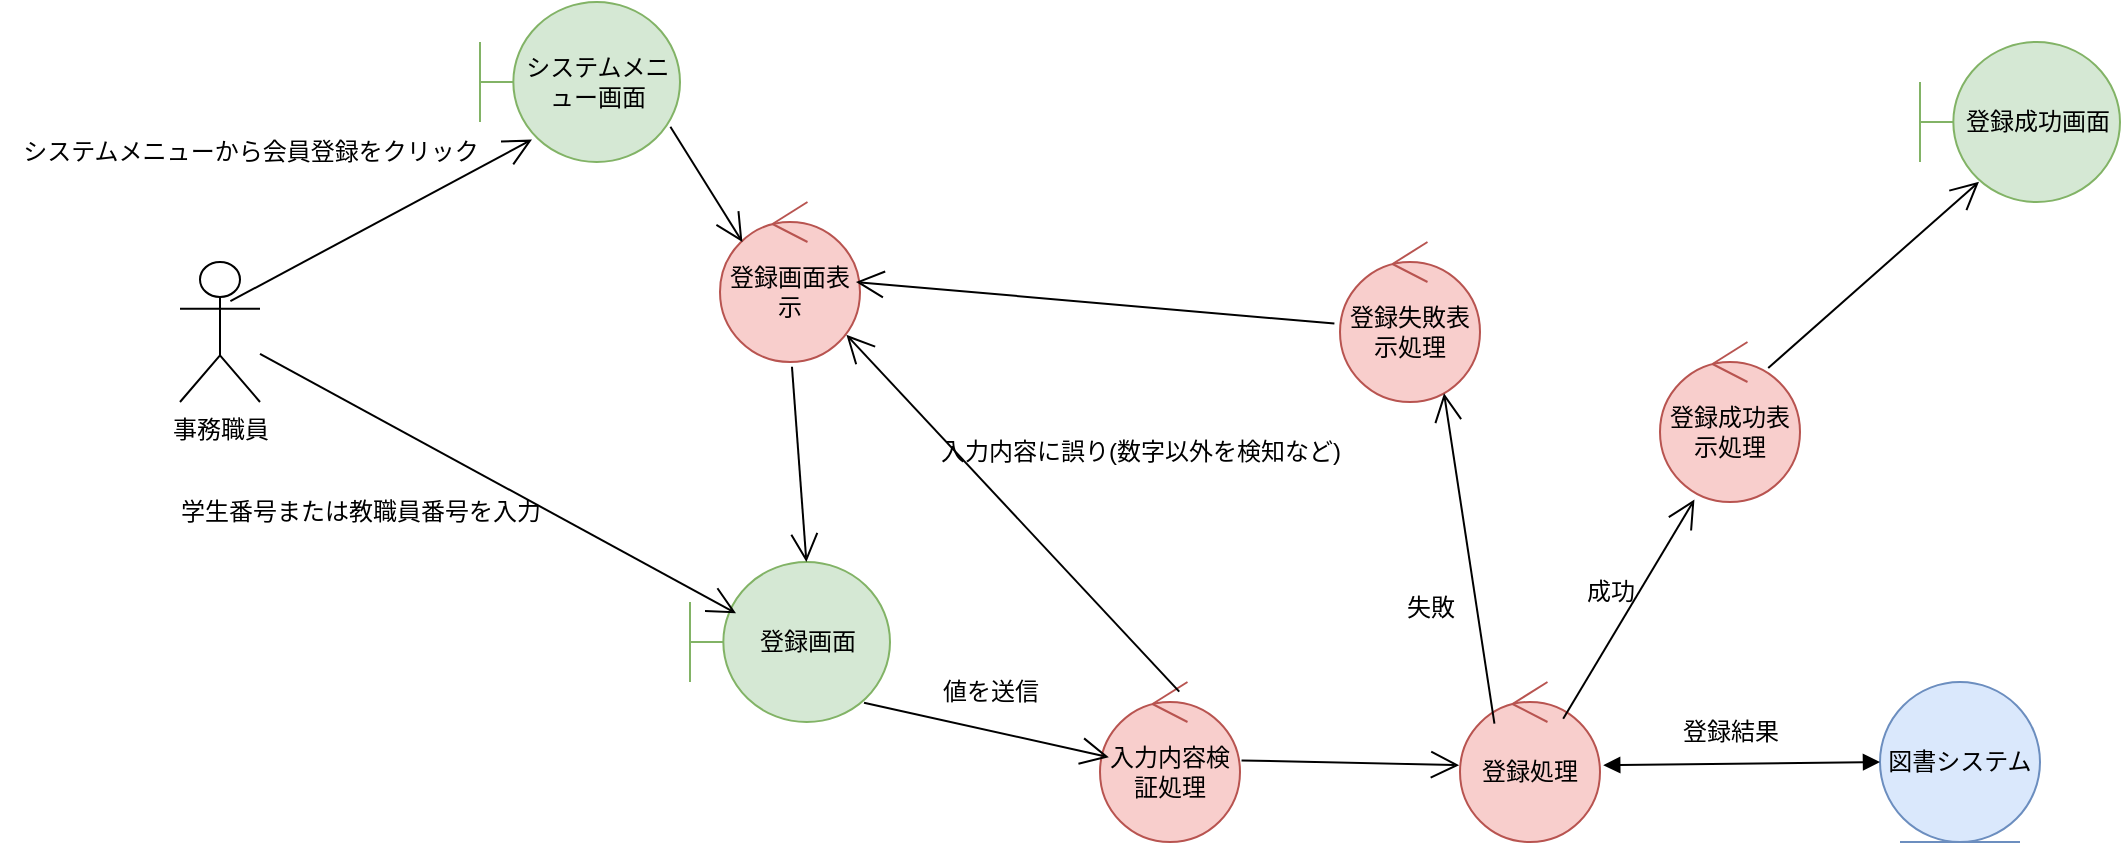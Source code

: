 <mxfile version="28.2.3">
  <diagram name="ページ1" id="J7TG5u-xjuHJJes_AuBO">
    <mxGraphModel dx="1216" dy="671" grid="1" gridSize="10" guides="1" tooltips="1" connect="1" arrows="1" fold="1" page="1" pageScale="1" pageWidth="827" pageHeight="1169" math="0" shadow="0">
      <root>
        <mxCell id="0" />
        <mxCell id="1" parent="0" />
        <mxCell id="jG-xPbcKmgWNk0eKFv7Z-1" value="事務職員" style="shape=umlActor;verticalLabelPosition=bottom;verticalAlign=top;html=1;" vertex="1" parent="1">
          <mxGeometry x="100" y="220" width="40" height="70" as="geometry" />
        </mxCell>
        <mxCell id="jG-xPbcKmgWNk0eKFv7Z-2" value="システムメニュー画面" style="shape=umlBoundary;whiteSpace=wrap;html=1;fillColor=#d5e8d4;strokeColor=#82b366;" vertex="1" parent="1">
          <mxGeometry x="250" y="90" width="100" height="80" as="geometry" />
        </mxCell>
        <mxCell id="jG-xPbcKmgWNk0eKFv7Z-3" value="図書システム" style="ellipse;shape=umlEntity;whiteSpace=wrap;html=1;fillColor=#dae8fc;strokeColor=#6c8ebf;" vertex="1" parent="1">
          <mxGeometry x="950" y="430" width="80" height="80" as="geometry" />
        </mxCell>
        <mxCell id="jG-xPbcKmgWNk0eKFv7Z-4" value="登録画面表示" style="ellipse;shape=umlControl;whiteSpace=wrap;html=1;fillColor=#f8cecc;strokeColor=#b85450;" vertex="1" parent="1">
          <mxGeometry x="370" y="190" width="70" height="80" as="geometry" />
        </mxCell>
        <mxCell id="jG-xPbcKmgWNk0eKFv7Z-6" value="" style="endArrow=open;endFill=1;endSize=12;html=1;rounded=0;exitX=0.63;exitY=0.28;exitDx=0;exitDy=0;exitPerimeter=0;entryX=0.26;entryY=0.86;entryDx=0;entryDy=0;entryPerimeter=0;" edge="1" parent="1" source="jG-xPbcKmgWNk0eKFv7Z-1" target="jG-xPbcKmgWNk0eKFv7Z-2">
          <mxGeometry width="160" relative="1" as="geometry">
            <mxPoint x="330" y="300" as="sourcePoint" />
            <mxPoint x="490" y="300" as="targetPoint" />
          </mxGeometry>
        </mxCell>
        <mxCell id="jG-xPbcKmgWNk0eKFv7Z-7" value="システムメニューから会員登録をクリック" style="text;html=1;align=center;verticalAlign=middle;resizable=0;points=[];autosize=1;strokeColor=none;fillColor=none;" vertex="1" parent="1">
          <mxGeometry x="10" y="150" width="250" height="30" as="geometry" />
        </mxCell>
        <mxCell id="jG-xPbcKmgWNk0eKFv7Z-8" value="" style="endArrow=open;endFill=1;endSize=12;html=1;rounded=0;exitX=0.952;exitY=0.78;exitDx=0;exitDy=0;exitPerimeter=0;entryX=0.16;entryY=0.25;entryDx=0;entryDy=0;entryPerimeter=0;" edge="1" parent="1" source="jG-xPbcKmgWNk0eKFv7Z-2" target="jG-xPbcKmgWNk0eKFv7Z-4">
          <mxGeometry width="160" relative="1" as="geometry">
            <mxPoint x="370" y="381" as="sourcePoint" />
            <mxPoint x="521" y="300" as="targetPoint" />
          </mxGeometry>
        </mxCell>
        <mxCell id="jG-xPbcKmgWNk0eKFv7Z-9" value="登録画面" style="shape=umlBoundary;whiteSpace=wrap;html=1;fillColor=#d5e8d4;strokeColor=#82b366;" vertex="1" parent="1">
          <mxGeometry x="355" y="370" width="100" height="80" as="geometry" />
        </mxCell>
        <mxCell id="jG-xPbcKmgWNk0eKFv7Z-10" value="" style="endArrow=open;endFill=1;endSize=12;html=1;rounded=0;exitX=0.514;exitY=1.03;exitDx=0;exitDy=0;exitPerimeter=0;entryX=0.582;entryY=0;entryDx=0;entryDy=0;entryPerimeter=0;" edge="1" parent="1" source="jG-xPbcKmgWNk0eKFv7Z-4" target="jG-xPbcKmgWNk0eKFv7Z-9">
          <mxGeometry width="160" relative="1" as="geometry">
            <mxPoint x="430" y="360" as="sourcePoint" />
            <mxPoint x="546" y="438" as="targetPoint" />
          </mxGeometry>
        </mxCell>
        <mxCell id="jG-xPbcKmgWNk0eKFv7Z-11" value="" style="endArrow=open;endFill=1;endSize=12;html=1;rounded=0;entryX=0.23;entryY=0.32;entryDx=0;entryDy=0;entryPerimeter=0;" edge="1" parent="1" source="jG-xPbcKmgWNk0eKFv7Z-1" target="jG-xPbcKmgWNk0eKFv7Z-9">
          <mxGeometry width="160" relative="1" as="geometry">
            <mxPoint x="200" y="460" as="sourcePoint" />
            <mxPoint x="316" y="538" as="targetPoint" />
          </mxGeometry>
        </mxCell>
        <mxCell id="jG-xPbcKmgWNk0eKFv7Z-12" value="学生番号または教職員番号を入力" style="text;html=1;align=center;verticalAlign=middle;resizable=0;points=[];autosize=1;strokeColor=none;fillColor=none;" vertex="1" parent="1">
          <mxGeometry x="90" y="330" width="200" height="30" as="geometry" />
        </mxCell>
        <mxCell id="jG-xPbcKmgWNk0eKFv7Z-14" value="入力内容検証処理" style="ellipse;shape=umlControl;whiteSpace=wrap;html=1;fillColor=#f8cecc;strokeColor=#b85450;" vertex="1" parent="1">
          <mxGeometry x="560" y="430" width="70" height="80" as="geometry" />
        </mxCell>
        <mxCell id="jG-xPbcKmgWNk0eKFv7Z-15" value="" style="endArrow=open;endFill=1;endSize=12;html=1;rounded=0;exitX=0.87;exitY=0.88;exitDx=0;exitDy=0;exitPerimeter=0;entryX=0.063;entryY=0.47;entryDx=0;entryDy=0;entryPerimeter=0;" edge="1" parent="1" source="jG-xPbcKmgWNk0eKFv7Z-9" target="jG-xPbcKmgWNk0eKFv7Z-14">
          <mxGeometry width="160" relative="1" as="geometry">
            <mxPoint x="380" y="570" as="sourcePoint" />
            <mxPoint x="387" y="668" as="targetPoint" />
          </mxGeometry>
        </mxCell>
        <mxCell id="jG-xPbcKmgWNk0eKFv7Z-16" value="値を送信" style="text;html=1;align=center;verticalAlign=middle;resizable=0;points=[];autosize=1;strokeColor=none;fillColor=none;" vertex="1" parent="1">
          <mxGeometry x="470" y="420" width="70" height="30" as="geometry" />
        </mxCell>
        <mxCell id="jG-xPbcKmgWNk0eKFv7Z-17" value="" style="endArrow=open;endFill=1;endSize=12;html=1;rounded=0;exitX=0.566;exitY=0.06;exitDx=0;exitDy=0;exitPerimeter=0;entryX=0.903;entryY=0.83;entryDx=0;entryDy=0;entryPerimeter=0;" edge="1" parent="1" source="jG-xPbcKmgWNk0eKFv7Z-14" target="jG-xPbcKmgWNk0eKFv7Z-4">
          <mxGeometry width="160" relative="1" as="geometry">
            <mxPoint x="490" y="560" as="sourcePoint" />
            <mxPoint x="612" y="588" as="targetPoint" />
            <Array as="points" />
          </mxGeometry>
        </mxCell>
        <mxCell id="jG-xPbcKmgWNk0eKFv7Z-18" value="入力内容に誤り(数字以外を検知など)" style="text;html=1;align=center;verticalAlign=middle;resizable=0;points=[];autosize=1;strokeColor=none;fillColor=none;" vertex="1" parent="1">
          <mxGeometry x="470" y="300" width="220" height="30" as="geometry" />
        </mxCell>
        <mxCell id="jG-xPbcKmgWNk0eKFv7Z-19" value="" style="endArrow=open;endFill=1;endSize=12;html=1;rounded=0;exitX=1.011;exitY=0.49;exitDx=0;exitDy=0;exitPerimeter=0;entryX=-0.006;entryY=0.52;entryDx=0;entryDy=0;entryPerimeter=0;" edge="1" parent="1" source="jG-xPbcKmgWNk0eKFv7Z-14" target="jG-xPbcKmgWNk0eKFv7Z-20">
          <mxGeometry width="160" relative="1" as="geometry">
            <mxPoint x="700" y="390" as="sourcePoint" />
            <mxPoint x="760" y="390" as="targetPoint" />
          </mxGeometry>
        </mxCell>
        <mxCell id="jG-xPbcKmgWNk0eKFv7Z-20" value="登録処理" style="ellipse;shape=umlControl;whiteSpace=wrap;html=1;fillColor=#f8cecc;strokeColor=#b85450;" vertex="1" parent="1">
          <mxGeometry x="740" y="430" width="70" height="80" as="geometry" />
        </mxCell>
        <mxCell id="jG-xPbcKmgWNk0eKFv7Z-22" value="" style="endArrow=block;startArrow=block;endFill=1;startFill=1;html=1;rounded=0;entryX=0;entryY=0.5;entryDx=0;entryDy=0;exitX=1.023;exitY=0.52;exitDx=0;exitDy=0;exitPerimeter=0;" edge="1" parent="1" source="jG-xPbcKmgWNk0eKFv7Z-20" target="jG-xPbcKmgWNk0eKFv7Z-3">
          <mxGeometry width="160" relative="1" as="geometry">
            <mxPoint x="630" y="330" as="sourcePoint" />
            <mxPoint x="790" y="330" as="targetPoint" />
          </mxGeometry>
        </mxCell>
        <mxCell id="jG-xPbcKmgWNk0eKFv7Z-23" value="登録結果" style="text;html=1;align=center;verticalAlign=middle;resizable=0;points=[];autosize=1;strokeColor=none;fillColor=none;" vertex="1" parent="1">
          <mxGeometry x="840" y="440" width="70" height="30" as="geometry" />
        </mxCell>
        <mxCell id="jG-xPbcKmgWNk0eKFv7Z-24" value="登録成功表示処理" style="ellipse;shape=umlControl;whiteSpace=wrap;html=1;fillColor=#f8cecc;strokeColor=#b85450;" vertex="1" parent="1">
          <mxGeometry x="840" y="260" width="70" height="80" as="geometry" />
        </mxCell>
        <mxCell id="jG-xPbcKmgWNk0eKFv7Z-25" value="" style="endArrow=open;endFill=1;endSize=12;html=1;rounded=0;exitX=0.737;exitY=0.23;exitDx=0;exitDy=0;exitPerimeter=0;entryX=0.246;entryY=0.985;entryDx=0;entryDy=0;entryPerimeter=0;" edge="1" parent="1" source="jG-xPbcKmgWNk0eKFv7Z-20" target="jG-xPbcKmgWNk0eKFv7Z-24">
          <mxGeometry width="160" relative="1" as="geometry">
            <mxPoint x="720" y="360" as="sourcePoint" />
            <mxPoint x="829" y="363" as="targetPoint" />
          </mxGeometry>
        </mxCell>
        <mxCell id="jG-xPbcKmgWNk0eKFv7Z-27" value="成功" style="text;html=1;align=center;verticalAlign=middle;resizable=0;points=[];autosize=1;strokeColor=none;fillColor=none;" vertex="1" parent="1">
          <mxGeometry x="790" y="370" width="50" height="30" as="geometry" />
        </mxCell>
        <mxCell id="jG-xPbcKmgWNk0eKFv7Z-29" value="登録失敗表示処理" style="ellipse;shape=umlControl;whiteSpace=wrap;html=1;fillColor=#f8cecc;strokeColor=#b85450;" vertex="1" parent="1">
          <mxGeometry x="680" y="210" width="70" height="80" as="geometry" />
        </mxCell>
        <mxCell id="jG-xPbcKmgWNk0eKFv7Z-30" value="" style="endArrow=open;endFill=1;endSize=12;html=1;rounded=0;exitX=0.246;exitY=0.26;exitDx=0;exitDy=0;exitPerimeter=0;entryX=0.743;entryY=0.945;entryDx=0;entryDy=0;entryPerimeter=0;" edge="1" parent="1" source="jG-xPbcKmgWNk0eKFv7Z-20" target="jG-xPbcKmgWNk0eKFv7Z-29">
          <mxGeometry width="160" relative="1" as="geometry">
            <mxPoint x="710" y="489" as="sourcePoint" />
            <mxPoint x="775" y="380" as="targetPoint" />
          </mxGeometry>
        </mxCell>
        <mxCell id="jG-xPbcKmgWNk0eKFv7Z-32" value="失敗" style="text;html=1;align=center;verticalAlign=middle;resizable=0;points=[];autosize=1;strokeColor=none;fillColor=none;" vertex="1" parent="1">
          <mxGeometry x="700" y="378" width="50" height="30" as="geometry" />
        </mxCell>
        <mxCell id="jG-xPbcKmgWNk0eKFv7Z-33" value="" style="endArrow=open;endFill=1;endSize=12;html=1;rounded=0;exitX=-0.04;exitY=0.51;exitDx=0;exitDy=0;exitPerimeter=0;entryX=0.971;entryY=0.5;entryDx=0;entryDy=0;entryPerimeter=0;" edge="1" parent="1" source="jG-xPbcKmgWNk0eKFv7Z-29" target="jG-xPbcKmgWNk0eKFv7Z-4">
          <mxGeometry width="160" relative="1" as="geometry">
            <mxPoint x="560" y="180" as="sourcePoint" />
            <mxPoint x="567" y="278" as="targetPoint" />
          </mxGeometry>
        </mxCell>
        <mxCell id="jG-xPbcKmgWNk0eKFv7Z-34" value="" style="endArrow=open;endFill=1;endSize=12;html=1;rounded=0;exitX=0.773;exitY=0.163;exitDx=0;exitDy=0;exitPerimeter=0;entryX=0.295;entryY=0.873;entryDx=0;entryDy=0;entryPerimeter=0;" edge="1" parent="1" source="jG-xPbcKmgWNk0eKFv7Z-24" target="jG-xPbcKmgWNk0eKFv7Z-35">
          <mxGeometry width="160" relative="1" as="geometry">
            <mxPoint x="1159" y="211" as="sourcePoint" />
            <mxPoint x="970" y="200" as="targetPoint" />
          </mxGeometry>
        </mxCell>
        <mxCell id="jG-xPbcKmgWNk0eKFv7Z-35" value="登録成功画面" style="shape=umlBoundary;whiteSpace=wrap;html=1;fillColor=#d5e8d4;strokeColor=#82b366;" vertex="1" parent="1">
          <mxGeometry x="970" y="110" width="100" height="80" as="geometry" />
        </mxCell>
      </root>
    </mxGraphModel>
  </diagram>
</mxfile>
